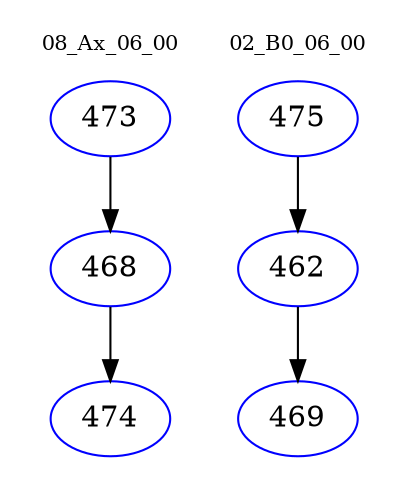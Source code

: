digraph{
subgraph cluster_0 {
color = white
label = "08_Ax_06_00";
fontsize=10;
T0_473 [label="473", color="blue"]
T0_473 -> T0_468 [color="black"]
T0_468 [label="468", color="blue"]
T0_468 -> T0_474 [color="black"]
T0_474 [label="474", color="blue"]
}
subgraph cluster_1 {
color = white
label = "02_B0_06_00";
fontsize=10;
T1_475 [label="475", color="blue"]
T1_475 -> T1_462 [color="black"]
T1_462 [label="462", color="blue"]
T1_462 -> T1_469 [color="black"]
T1_469 [label="469", color="blue"]
}
}
